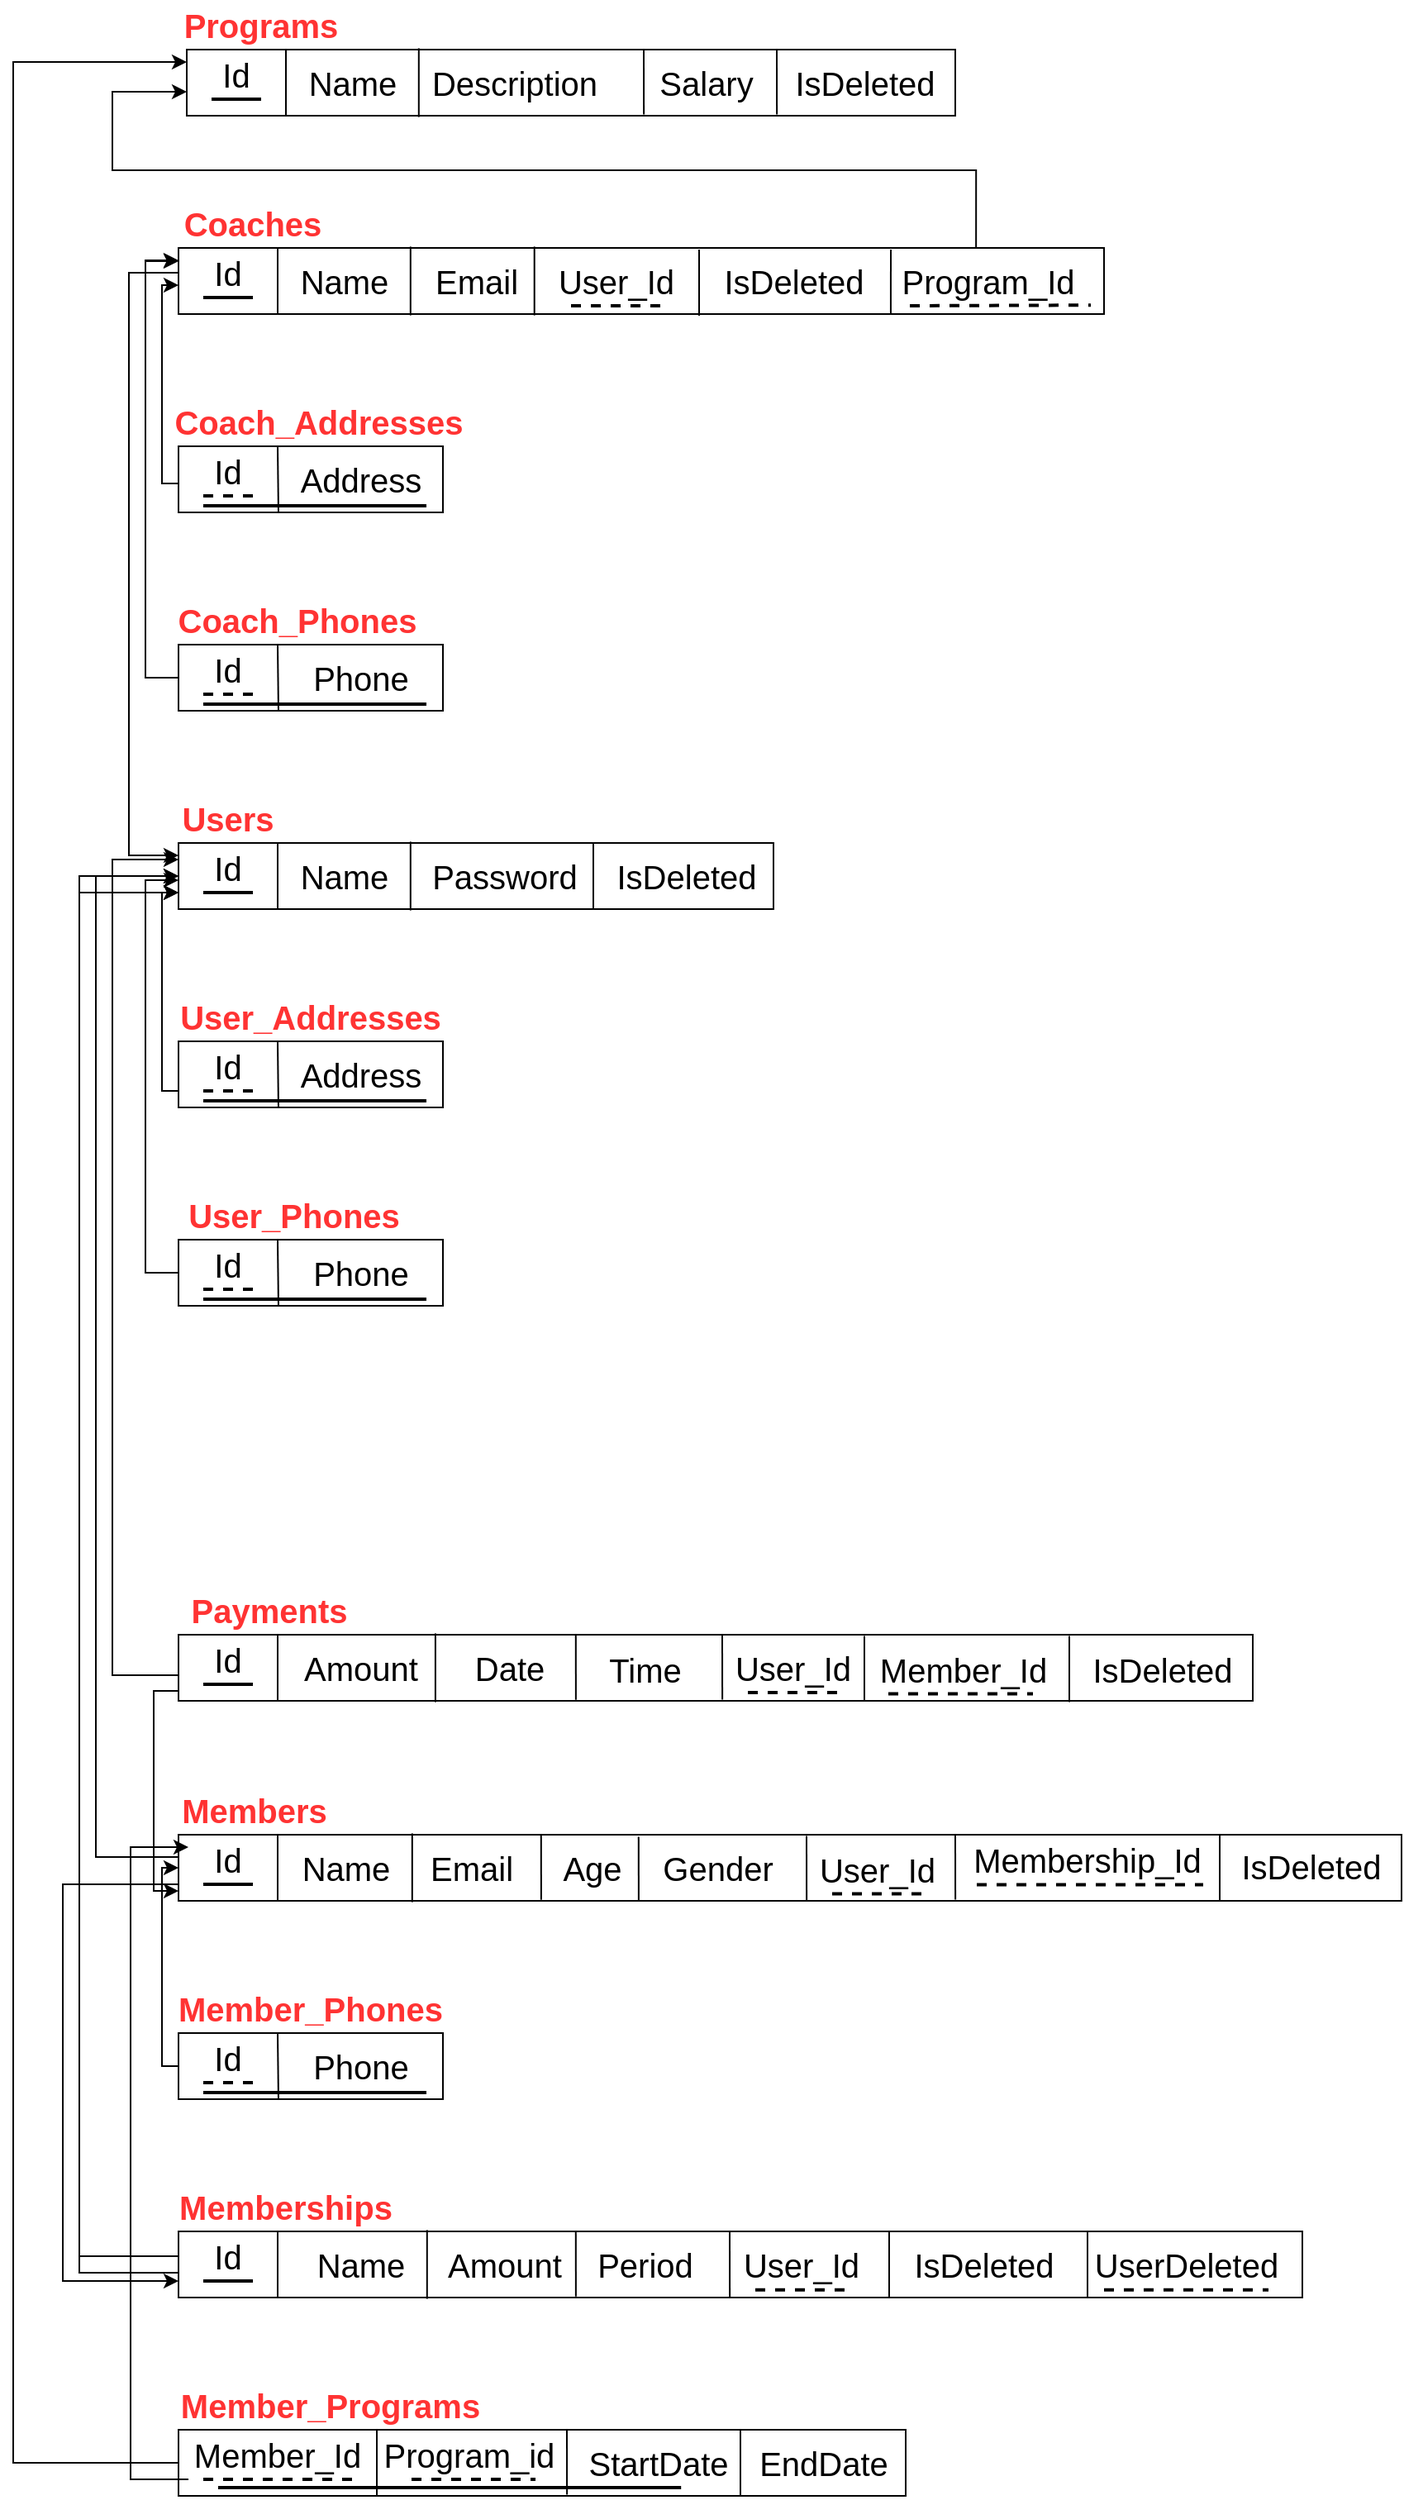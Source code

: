 <mxfile version="22.1.16" type="device">
  <diagram name="Page-1" id="lSBjROqu6L5SjsOyrCQn">
    <mxGraphModel dx="1502" dy="1721" grid="1" gridSize="10" guides="1" tooltips="1" connect="1" arrows="1" fold="1" page="1" pageScale="1" pageWidth="850" pageHeight="1100" math="0" shadow="0">
      <root>
        <mxCell id="0" />
        <mxCell id="1" parent="0" />
        <mxCell id="eeJpTPLFoyLCRNKp8jV9-1" value="" style="rounded=0;whiteSpace=wrap;html=1;" parent="1" vertex="1">
          <mxGeometry x="120" y="120" width="560" height="40" as="geometry" />
        </mxCell>
        <mxCell id="eeJpTPLFoyLCRNKp8jV9-2" value="&lt;font color=&quot;#ff3333&quot; style=&quot;font-size: 20px;&quot;&gt;&lt;b&gt;Coaches&lt;/b&gt;&lt;/font&gt;" style="text;html=1;strokeColor=none;fillColor=none;align=center;verticalAlign=middle;whiteSpace=wrap;rounded=0;" parent="1" vertex="1">
          <mxGeometry x="120" y="90" width="90" height="30" as="geometry" />
        </mxCell>
        <mxCell id="eeJpTPLFoyLCRNKp8jV9-8" value="" style="group" parent="1" vertex="1" connectable="0">
          <mxGeometry x="180" y="120" width="80" height="40" as="geometry" />
        </mxCell>
        <mxCell id="eeJpTPLFoyLCRNKp8jV9-6" value="&lt;font style=&quot;font-size: 20px;&quot;&gt;Name&lt;/font&gt;" style="text;html=1;align=center;verticalAlign=middle;resizable=0;points=[];autosize=1;strokeColor=none;fillColor=none;" parent="eeJpTPLFoyLCRNKp8jV9-8" vertex="1">
          <mxGeometry width="80" height="40" as="geometry" />
        </mxCell>
        <mxCell id="eeJpTPLFoyLCRNKp8jV9-7" value="" style="endArrow=none;html=1;rounded=0;entryX=1.005;entryY=-0.02;entryDx=0;entryDy=0;entryPerimeter=0;exitX=1.005;exitY=1.02;exitDx=0;exitDy=0;exitPerimeter=0;" parent="eeJpTPLFoyLCRNKp8jV9-8" source="eeJpTPLFoyLCRNKp8jV9-6" target="eeJpTPLFoyLCRNKp8jV9-6" edge="1">
          <mxGeometry width="50" height="50" relative="1" as="geometry">
            <mxPoint x="340" y="210" as="sourcePoint" />
            <mxPoint x="390" y="160" as="targetPoint" />
          </mxGeometry>
        </mxCell>
        <mxCell id="eeJpTPLFoyLCRNKp8jV9-9" value="" style="group" parent="1" vertex="1" connectable="0">
          <mxGeometry x="260" y="120" width="80" height="40" as="geometry" />
        </mxCell>
        <mxCell id="eeJpTPLFoyLCRNKp8jV9-10" value="&lt;font style=&quot;font-size: 20px;&quot;&gt;Email&lt;/font&gt;" style="text;html=1;align=center;verticalAlign=middle;resizable=0;points=[];autosize=1;strokeColor=none;fillColor=none;" parent="eeJpTPLFoyLCRNKp8jV9-9" vertex="1">
          <mxGeometry x="5" width="70" height="40" as="geometry" />
        </mxCell>
        <mxCell id="eeJpTPLFoyLCRNKp8jV9-11" value="" style="endArrow=none;html=1;rounded=0;entryX=1.005;entryY=-0.02;entryDx=0;entryDy=0;entryPerimeter=0;exitX=1.005;exitY=1.02;exitDx=0;exitDy=0;exitPerimeter=0;" parent="eeJpTPLFoyLCRNKp8jV9-9" source="eeJpTPLFoyLCRNKp8jV9-10" target="eeJpTPLFoyLCRNKp8jV9-10" edge="1">
          <mxGeometry width="50" height="50" relative="1" as="geometry">
            <mxPoint x="340" y="210" as="sourcePoint" />
            <mxPoint x="390" y="160" as="targetPoint" />
          </mxGeometry>
        </mxCell>
        <mxCell id="eeJpTPLFoyLCRNKp8jV9-12" value="" style="rounded=0;whiteSpace=wrap;html=1;" parent="1" vertex="1">
          <mxGeometry x="120" y="240" width="160" height="40" as="geometry" />
        </mxCell>
        <mxCell id="eeJpTPLFoyLCRNKp8jV9-13" value="&lt;font color=&quot;#ff3333&quot; style=&quot;font-size: 20px;&quot;&gt;&lt;b&gt;Coach_Addresses&lt;/b&gt;&lt;/font&gt;" style="text;html=1;strokeColor=none;fillColor=none;align=center;verticalAlign=middle;whiteSpace=wrap;rounded=0;" parent="1" vertex="1">
          <mxGeometry x="105" y="210" width="200" height="30" as="geometry" />
        </mxCell>
        <mxCell id="eeJpTPLFoyLCRNKp8jV9-14" value="&lt;font style=&quot;font-size: 20px;&quot;&gt;Id&lt;/font&gt;" style="text;html=1;strokeColor=none;fillColor=none;align=center;verticalAlign=middle;whiteSpace=wrap;rounded=0;" parent="1" vertex="1">
          <mxGeometry x="120" y="240" width="60" height="30" as="geometry" />
        </mxCell>
        <mxCell id="eeJpTPLFoyLCRNKp8jV9-16" value="" style="endArrow=none;html=1;rounded=0;entryX=1;entryY=0;entryDx=0;entryDy=0;exitX=0.378;exitY=1;exitDx=0;exitDy=0;exitPerimeter=0;" parent="1" source="eeJpTPLFoyLCRNKp8jV9-12" target="eeJpTPLFoyLCRNKp8jV9-14" edge="1">
          <mxGeometry width="50" height="50" relative="1" as="geometry">
            <mxPoint x="520" y="450" as="sourcePoint" />
            <mxPoint x="570" y="400" as="targetPoint" />
          </mxGeometry>
        </mxCell>
        <mxCell id="eeJpTPLFoyLCRNKp8jV9-18" value="&lt;font style=&quot;font-size: 20px;&quot;&gt;Address&lt;/font&gt;" style="text;html=1;align=center;verticalAlign=middle;resizable=0;points=[];autosize=1;strokeColor=none;fillColor=none;" parent="1" vertex="1">
          <mxGeometry x="180" y="240" width="100" height="40" as="geometry" />
        </mxCell>
        <mxCell id="eeJpTPLFoyLCRNKp8jV9-24" value="" style="endArrow=none;html=1;rounded=0;exitX=0.25;exitY=1;exitDx=0;exitDy=0;strokeWidth=2;" parent="1" edge="1">
          <mxGeometry width="50" height="50" relative="1" as="geometry">
            <mxPoint x="135" y="276" as="sourcePoint" />
            <mxPoint x="270" y="276" as="targetPoint" />
          </mxGeometry>
        </mxCell>
        <mxCell id="eeJpTPLFoyLCRNKp8jV9-26" value="" style="endArrow=none;html=1;rounded=0;dashed=1;exitX=0.25;exitY=1;exitDx=0;exitDy=0;strokeWidth=2;" parent="1" source="eeJpTPLFoyLCRNKp8jV9-14" edge="1">
          <mxGeometry width="50" height="50" relative="1" as="geometry">
            <mxPoint x="520" y="330" as="sourcePoint" />
            <mxPoint x="170" y="270" as="targetPoint" />
          </mxGeometry>
        </mxCell>
        <mxCell id="eeJpTPLFoyLCRNKp8jV9-28" value="" style="endArrow=classic;html=1;rounded=0;edgeStyle=orthogonalEdgeStyle;exitX=0;exitY=0.75;exitDx=0;exitDy=0;entryX=0;entryY=0.75;entryDx=0;entryDy=0;" parent="1" source="eeJpTPLFoyLCRNKp8jV9-14" target="eeJpTPLFoyLCRNKp8jV9-3" edge="1">
          <mxGeometry width="50" height="50" relative="1" as="geometry">
            <mxPoint x="520" y="330" as="sourcePoint" />
            <mxPoint x="100" y="140" as="targetPoint" />
            <Array as="points">
              <mxPoint x="110" y="263" />
              <mxPoint x="110" y="143" />
            </Array>
          </mxGeometry>
        </mxCell>
        <mxCell id="eeJpTPLFoyLCRNKp8jV9-29" value="" style="rounded=0;whiteSpace=wrap;html=1;" parent="1" vertex="1">
          <mxGeometry x="120" y="360" width="160" height="40" as="geometry" />
        </mxCell>
        <mxCell id="eeJpTPLFoyLCRNKp8jV9-30" value="&lt;font color=&quot;#ff3333&quot; style=&quot;font-size: 20px;&quot;&gt;&lt;b&gt;Coach_Phones&lt;/b&gt;&lt;/font&gt;" style="text;html=1;strokeColor=none;fillColor=none;align=center;verticalAlign=middle;whiteSpace=wrap;rounded=0;" parent="1" vertex="1">
          <mxGeometry x="92" y="330" width="200" height="30" as="geometry" />
        </mxCell>
        <mxCell id="eeJpTPLFoyLCRNKp8jV9-31" value="&lt;font style=&quot;font-size: 20px;&quot;&gt;Id&lt;/font&gt;" style="text;html=1;strokeColor=none;fillColor=none;align=center;verticalAlign=middle;whiteSpace=wrap;rounded=0;" parent="1" vertex="1">
          <mxGeometry x="120" y="360" width="60" height="30" as="geometry" />
        </mxCell>
        <mxCell id="eeJpTPLFoyLCRNKp8jV9-32" value="" style="endArrow=none;html=1;rounded=0;entryX=1;entryY=0;entryDx=0;entryDy=0;exitX=0.378;exitY=1;exitDx=0;exitDy=0;exitPerimeter=0;" parent="1" source="eeJpTPLFoyLCRNKp8jV9-29" target="eeJpTPLFoyLCRNKp8jV9-31" edge="1">
          <mxGeometry width="50" height="50" relative="1" as="geometry">
            <mxPoint x="520" y="570" as="sourcePoint" />
            <mxPoint x="570" y="520" as="targetPoint" />
          </mxGeometry>
        </mxCell>
        <mxCell id="eeJpTPLFoyLCRNKp8jV9-33" value="&lt;font style=&quot;font-size: 20px;&quot;&gt;Phone&lt;/font&gt;" style="text;html=1;align=center;verticalAlign=middle;resizable=0;points=[];autosize=1;strokeColor=none;fillColor=none;" parent="1" vertex="1">
          <mxGeometry x="190" y="360" width="80" height="40" as="geometry" />
        </mxCell>
        <mxCell id="eeJpTPLFoyLCRNKp8jV9-34" value="" style="endArrow=none;html=1;rounded=0;exitX=0.25;exitY=1;exitDx=0;exitDy=0;strokeWidth=2;" parent="1" edge="1">
          <mxGeometry width="50" height="50" relative="1" as="geometry">
            <mxPoint x="135" y="396" as="sourcePoint" />
            <mxPoint x="270" y="396" as="targetPoint" />
          </mxGeometry>
        </mxCell>
        <mxCell id="eeJpTPLFoyLCRNKp8jV9-35" value="" style="endArrow=none;html=1;rounded=0;dashed=1;exitX=0.25;exitY=1;exitDx=0;exitDy=0;strokeWidth=2;" parent="1" source="eeJpTPLFoyLCRNKp8jV9-31" edge="1">
          <mxGeometry width="50" height="50" relative="1" as="geometry">
            <mxPoint x="520" y="450" as="sourcePoint" />
            <mxPoint x="170" y="390" as="targetPoint" />
          </mxGeometry>
        </mxCell>
        <mxCell id="eeJpTPLFoyLCRNKp8jV9-36" value="" style="endArrow=classic;html=1;rounded=0;edgeStyle=orthogonalEdgeStyle;exitX=0;exitY=0.75;exitDx=0;exitDy=0;entryX=0;entryY=0.25;entryDx=0;entryDy=0;" parent="1" source="eeJpTPLFoyLCRNKp8jV9-31" target="eeJpTPLFoyLCRNKp8jV9-3" edge="1">
          <mxGeometry width="50" height="50" relative="1" as="geometry">
            <mxPoint x="83" y="380" as="sourcePoint" />
            <mxPoint x="100" y="120" as="targetPoint" />
            <Array as="points">
              <mxPoint x="120" y="380" />
              <mxPoint x="100" y="380" />
              <mxPoint x="100" y="128" />
            </Array>
          </mxGeometry>
        </mxCell>
        <mxCell id="eeJpTPLFoyLCRNKp8jV9-43" value="" style="group" parent="1" vertex="1" connectable="0">
          <mxGeometry x="120" y="120" width="60" height="40" as="geometry" />
        </mxCell>
        <mxCell id="eeJpTPLFoyLCRNKp8jV9-3" value="&lt;font style=&quot;font-size: 20px;&quot;&gt;Id&lt;/font&gt;" style="text;html=1;strokeColor=none;fillColor=none;align=center;verticalAlign=middle;whiteSpace=wrap;rounded=0;" parent="eeJpTPLFoyLCRNKp8jV9-43" vertex="1">
          <mxGeometry width="60" height="30" as="geometry" />
        </mxCell>
        <mxCell id="eeJpTPLFoyLCRNKp8jV9-5" value="" style="endArrow=none;html=1;rounded=0;entryX=1;entryY=0;entryDx=0;entryDy=0;" parent="eeJpTPLFoyLCRNKp8jV9-43" target="eeJpTPLFoyLCRNKp8jV9-3" edge="1">
          <mxGeometry width="50" height="50" relative="1" as="geometry">
            <mxPoint x="60" y="40" as="sourcePoint" />
            <mxPoint x="450" y="160" as="targetPoint" />
          </mxGeometry>
        </mxCell>
        <mxCell id="eeJpTPLFoyLCRNKp8jV9-4" value="" style="endArrow=none;html=1;rounded=0;exitX=0.25;exitY=1;exitDx=0;exitDy=0;entryX=0.75;entryY=1;entryDx=0;entryDy=0;strokeWidth=2;" parent="eeJpTPLFoyLCRNKp8jV9-43" source="eeJpTPLFoyLCRNKp8jV9-3" target="eeJpTPLFoyLCRNKp8jV9-3" edge="1">
          <mxGeometry width="50" height="50" relative="1" as="geometry">
            <mxPoint x="520" y="330" as="sourcePoint" />
            <mxPoint x="570" y="280" as="targetPoint" />
          </mxGeometry>
        </mxCell>
        <mxCell id="eeJpTPLFoyLCRNKp8jV9-44" value="" style="rounded=0;whiteSpace=wrap;html=1;" parent="1" vertex="1">
          <mxGeometry x="120" y="480" width="360" height="40" as="geometry" />
        </mxCell>
        <mxCell id="eeJpTPLFoyLCRNKp8jV9-45" value="&lt;font color=&quot;#ff3333&quot; style=&quot;font-size: 20px;&quot;&gt;&lt;b&gt;Users&lt;/b&gt;&lt;/font&gt;" style="text;html=1;strokeColor=none;fillColor=none;align=center;verticalAlign=middle;whiteSpace=wrap;rounded=0;" parent="1" vertex="1">
          <mxGeometry x="105" y="450" width="90" height="30" as="geometry" />
        </mxCell>
        <mxCell id="eeJpTPLFoyLCRNKp8jV9-46" value="" style="group" parent="1" vertex="1" connectable="0">
          <mxGeometry x="120" y="480" width="60" height="40" as="geometry" />
        </mxCell>
        <mxCell id="eeJpTPLFoyLCRNKp8jV9-47" value="&lt;font style=&quot;font-size: 20px;&quot;&gt;Id&lt;/font&gt;" style="text;html=1;strokeColor=none;fillColor=none;align=center;verticalAlign=middle;whiteSpace=wrap;rounded=0;" parent="eeJpTPLFoyLCRNKp8jV9-46" vertex="1">
          <mxGeometry width="60" height="30" as="geometry" />
        </mxCell>
        <mxCell id="eeJpTPLFoyLCRNKp8jV9-48" value="" style="endArrow=none;html=1;rounded=0;entryX=1;entryY=0;entryDx=0;entryDy=0;" parent="eeJpTPLFoyLCRNKp8jV9-46" target="eeJpTPLFoyLCRNKp8jV9-47" edge="1">
          <mxGeometry width="50" height="50" relative="1" as="geometry">
            <mxPoint x="60" y="40" as="sourcePoint" />
            <mxPoint x="450" y="160" as="targetPoint" />
          </mxGeometry>
        </mxCell>
        <mxCell id="eeJpTPLFoyLCRNKp8jV9-49" value="" style="endArrow=none;html=1;rounded=0;exitX=0.25;exitY=1;exitDx=0;exitDy=0;entryX=0.75;entryY=1;entryDx=0;entryDy=0;strokeWidth=2;" parent="eeJpTPLFoyLCRNKp8jV9-46" source="eeJpTPLFoyLCRNKp8jV9-47" target="eeJpTPLFoyLCRNKp8jV9-47" edge="1">
          <mxGeometry width="50" height="50" relative="1" as="geometry">
            <mxPoint x="520" y="330" as="sourcePoint" />
            <mxPoint x="570" y="280" as="targetPoint" />
          </mxGeometry>
        </mxCell>
        <mxCell id="eeJpTPLFoyLCRNKp8jV9-50" value="" style="group" parent="1" vertex="1" connectable="0">
          <mxGeometry x="180" y="480" width="80" height="40" as="geometry" />
        </mxCell>
        <mxCell id="eeJpTPLFoyLCRNKp8jV9-51" value="&lt;font style=&quot;font-size: 20px;&quot;&gt;Name&lt;/font&gt;" style="text;html=1;align=center;verticalAlign=middle;resizable=0;points=[];autosize=1;strokeColor=none;fillColor=none;" parent="eeJpTPLFoyLCRNKp8jV9-50" vertex="1">
          <mxGeometry width="80" height="40" as="geometry" />
        </mxCell>
        <mxCell id="eeJpTPLFoyLCRNKp8jV9-52" value="" style="endArrow=none;html=1;rounded=0;entryX=1.005;entryY=-0.02;entryDx=0;entryDy=0;entryPerimeter=0;exitX=1.005;exitY=1.02;exitDx=0;exitDy=0;exitPerimeter=0;" parent="eeJpTPLFoyLCRNKp8jV9-50" source="eeJpTPLFoyLCRNKp8jV9-51" target="eeJpTPLFoyLCRNKp8jV9-51" edge="1">
          <mxGeometry width="50" height="50" relative="1" as="geometry">
            <mxPoint x="340" y="210" as="sourcePoint" />
            <mxPoint x="390" y="160" as="targetPoint" />
          </mxGeometry>
        </mxCell>
        <mxCell id="eeJpTPLFoyLCRNKp8jV9-53" value="&lt;font style=&quot;font-size: 20px;&quot;&gt;Password&lt;/font&gt;" style="text;html=1;align=center;verticalAlign=middle;resizable=0;points=[];autosize=1;strokeColor=none;fillColor=none;" parent="1" vertex="1">
          <mxGeometry x="262" y="480" width="110" height="40" as="geometry" />
        </mxCell>
        <mxCell id="eeJpTPLFoyLCRNKp8jV9-56" value="" style="rounded=0;whiteSpace=wrap;html=1;" parent="1" vertex="1">
          <mxGeometry x="120" y="600" width="160" height="40" as="geometry" />
        </mxCell>
        <mxCell id="eeJpTPLFoyLCRNKp8jV9-57" value="&lt;font color=&quot;#ff3333&quot; style=&quot;font-size: 20px;&quot;&gt;&lt;b&gt;User_Addresses&lt;/b&gt;&lt;/font&gt;" style="text;html=1;strokeColor=none;fillColor=none;align=center;verticalAlign=middle;whiteSpace=wrap;rounded=0;" parent="1" vertex="1">
          <mxGeometry x="100" y="570" width="200" height="30" as="geometry" />
        </mxCell>
        <mxCell id="eeJpTPLFoyLCRNKp8jV9-59" value="" style="endArrow=none;html=1;rounded=0;entryX=1;entryY=0;entryDx=0;entryDy=0;exitX=0.378;exitY=1;exitDx=0;exitDy=0;exitPerimeter=0;" parent="1" source="eeJpTPLFoyLCRNKp8jV9-56" target="eeJpTPLFoyLCRNKp8jV9-58" edge="1">
          <mxGeometry width="50" height="50" relative="1" as="geometry">
            <mxPoint x="520" y="810" as="sourcePoint" />
            <mxPoint x="570" y="760" as="targetPoint" />
          </mxGeometry>
        </mxCell>
        <mxCell id="eeJpTPLFoyLCRNKp8jV9-60" value="&lt;font style=&quot;font-size: 20px;&quot;&gt;Address&lt;/font&gt;" style="text;html=1;align=center;verticalAlign=middle;resizable=0;points=[];autosize=1;strokeColor=none;fillColor=none;" parent="1" vertex="1">
          <mxGeometry x="180" y="600" width="100" height="40" as="geometry" />
        </mxCell>
        <mxCell id="eeJpTPLFoyLCRNKp8jV9-61" value="" style="endArrow=none;html=1;rounded=0;exitX=0.25;exitY=1;exitDx=0;exitDy=0;strokeWidth=2;" parent="1" edge="1">
          <mxGeometry width="50" height="50" relative="1" as="geometry">
            <mxPoint x="135" y="636" as="sourcePoint" />
            <mxPoint x="270" y="636" as="targetPoint" />
          </mxGeometry>
        </mxCell>
        <mxCell id="eeJpTPLFoyLCRNKp8jV9-63" value="" style="rounded=0;whiteSpace=wrap;html=1;" parent="1" vertex="1">
          <mxGeometry x="120" y="720" width="160" height="40" as="geometry" />
        </mxCell>
        <mxCell id="eeJpTPLFoyLCRNKp8jV9-64" value="&lt;font style=&quot;font-size: 20px;&quot;&gt;Id&lt;/font&gt;" style="text;html=1;strokeColor=none;fillColor=none;align=center;verticalAlign=middle;whiteSpace=wrap;rounded=0;" parent="1" vertex="1">
          <mxGeometry x="120" y="720" width="60" height="30" as="geometry" />
        </mxCell>
        <mxCell id="eeJpTPLFoyLCRNKp8jV9-65" value="" style="endArrow=none;html=1;rounded=0;entryX=1;entryY=0;entryDx=0;entryDy=0;exitX=0.378;exitY=1;exitDx=0;exitDy=0;exitPerimeter=0;" parent="1" source="eeJpTPLFoyLCRNKp8jV9-63" target="eeJpTPLFoyLCRNKp8jV9-64" edge="1">
          <mxGeometry width="50" height="50" relative="1" as="geometry">
            <mxPoint x="520" y="930" as="sourcePoint" />
            <mxPoint x="570" y="880" as="targetPoint" />
          </mxGeometry>
        </mxCell>
        <mxCell id="eeJpTPLFoyLCRNKp8jV9-66" value="&lt;font style=&quot;font-size: 20px;&quot;&gt;Phone&lt;/font&gt;" style="text;html=1;align=center;verticalAlign=middle;resizable=0;points=[];autosize=1;strokeColor=none;fillColor=none;" parent="1" vertex="1">
          <mxGeometry x="190" y="720" width="80" height="40" as="geometry" />
        </mxCell>
        <mxCell id="eeJpTPLFoyLCRNKp8jV9-67" value="" style="endArrow=none;html=1;rounded=0;exitX=0.25;exitY=1;exitDx=0;exitDy=0;strokeWidth=2;" parent="1" edge="1">
          <mxGeometry width="50" height="50" relative="1" as="geometry">
            <mxPoint x="135" y="756" as="sourcePoint" />
            <mxPoint x="270" y="756" as="targetPoint" />
          </mxGeometry>
        </mxCell>
        <mxCell id="eeJpTPLFoyLCRNKp8jV9-68" value="" style="endArrow=none;html=1;rounded=0;dashed=1;exitX=0.25;exitY=1;exitDx=0;exitDy=0;strokeWidth=2;" parent="1" source="eeJpTPLFoyLCRNKp8jV9-64" edge="1">
          <mxGeometry width="50" height="50" relative="1" as="geometry">
            <mxPoint x="520" y="810" as="sourcePoint" />
            <mxPoint x="170" y="750" as="targetPoint" />
          </mxGeometry>
        </mxCell>
        <mxCell id="eeJpTPLFoyLCRNKp8jV9-69" value="&lt;font color=&quot;#ff3333&quot; style=&quot;font-size: 20px;&quot;&gt;&lt;b&gt;User_Phones&lt;/b&gt;&lt;/font&gt;" style="text;html=1;strokeColor=none;fillColor=none;align=center;verticalAlign=middle;whiteSpace=wrap;rounded=0;" parent="1" vertex="1">
          <mxGeometry x="90" y="690" width="200" height="30" as="geometry" />
        </mxCell>
        <mxCell id="eeJpTPLFoyLCRNKp8jV9-70" value="" style="endArrow=classic;html=1;rounded=0;edgeStyle=orthogonalEdgeStyle;exitX=0;exitY=0.75;exitDx=0;exitDy=0;entryX=0;entryY=0.75;entryDx=0;entryDy=0;" parent="1" edge="1">
          <mxGeometry width="50" height="50" relative="1" as="geometry">
            <mxPoint x="120" y="630" as="sourcePoint" />
            <mxPoint x="120" y="510" as="targetPoint" />
            <Array as="points">
              <mxPoint x="110" y="630" />
              <mxPoint x="110" y="510" />
            </Array>
          </mxGeometry>
        </mxCell>
        <mxCell id="eeJpTPLFoyLCRNKp8jV9-71" value="" style="endArrow=classic;html=1;rounded=0;edgeStyle=orthogonalEdgeStyle;exitX=0;exitY=0.75;exitDx=0;exitDy=0;entryX=0;entryY=0.75;entryDx=0;entryDy=0;" parent="1" target="eeJpTPLFoyLCRNKp8jV9-47" edge="1">
          <mxGeometry width="50" height="50" relative="1" as="geometry">
            <mxPoint x="120" y="740" as="sourcePoint" />
            <mxPoint x="80" y="500" as="targetPoint" />
            <Array as="points">
              <mxPoint x="100" y="740" />
              <mxPoint x="100" y="503" />
            </Array>
          </mxGeometry>
        </mxCell>
        <mxCell id="eeJpTPLFoyLCRNKp8jV9-82" value="&lt;font color=&quot;#ff3333&quot; style=&quot;font-size: 20px;&quot;&gt;&lt;b&gt;Payments&lt;/b&gt;&lt;/font&gt;" style="text;html=1;strokeColor=none;fillColor=none;align=center;verticalAlign=middle;whiteSpace=wrap;rounded=0;" parent="1" vertex="1">
          <mxGeometry x="120" y="929" width="110" height="30" as="geometry" />
        </mxCell>
        <mxCell id="eeJpTPLFoyLCRNKp8jV9-83" value="" style="rounded=0;whiteSpace=wrap;html=1;" parent="1" vertex="1">
          <mxGeometry x="120" y="959" width="650" height="40" as="geometry" />
        </mxCell>
        <mxCell id="eeJpTPLFoyLCRNKp8jV9-84" value="" style="group" parent="1" vertex="1" connectable="0">
          <mxGeometry x="120" y="959" width="60" height="40" as="geometry" />
        </mxCell>
        <mxCell id="eeJpTPLFoyLCRNKp8jV9-85" value="&lt;font style=&quot;font-size: 20px;&quot;&gt;Id&lt;/font&gt;" style="text;html=1;strokeColor=none;fillColor=none;align=center;verticalAlign=middle;whiteSpace=wrap;rounded=0;" parent="eeJpTPLFoyLCRNKp8jV9-84" vertex="1">
          <mxGeometry width="60" height="30" as="geometry" />
        </mxCell>
        <mxCell id="eeJpTPLFoyLCRNKp8jV9-86" value="" style="endArrow=none;html=1;rounded=0;entryX=1;entryY=0;entryDx=0;entryDy=0;" parent="eeJpTPLFoyLCRNKp8jV9-84" target="eeJpTPLFoyLCRNKp8jV9-85" edge="1">
          <mxGeometry width="50" height="50" relative="1" as="geometry">
            <mxPoint x="60" y="40" as="sourcePoint" />
            <mxPoint x="450" y="160" as="targetPoint" />
          </mxGeometry>
        </mxCell>
        <mxCell id="eeJpTPLFoyLCRNKp8jV9-87" value="" style="endArrow=none;html=1;rounded=0;exitX=0.25;exitY=1;exitDx=0;exitDy=0;entryX=0.75;entryY=1;entryDx=0;entryDy=0;strokeWidth=2;" parent="eeJpTPLFoyLCRNKp8jV9-84" source="eeJpTPLFoyLCRNKp8jV9-85" target="eeJpTPLFoyLCRNKp8jV9-85" edge="1">
          <mxGeometry width="50" height="50" relative="1" as="geometry">
            <mxPoint x="520" y="330" as="sourcePoint" />
            <mxPoint x="570" y="280" as="targetPoint" />
          </mxGeometry>
        </mxCell>
        <mxCell id="eeJpTPLFoyLCRNKp8jV9-88" value="" style="group" parent="1" vertex="1" connectable="0">
          <mxGeometry x="190" y="959" width="85" height="40" as="geometry" />
        </mxCell>
        <mxCell id="eeJpTPLFoyLCRNKp8jV9-89" value="&lt;font style=&quot;font-size: 20px;&quot;&gt;Amount&lt;/font&gt;" style="text;html=1;align=center;verticalAlign=middle;resizable=0;points=[];autosize=1;strokeColor=none;fillColor=none;" parent="eeJpTPLFoyLCRNKp8jV9-88" vertex="1">
          <mxGeometry x="-5" width="90" height="40" as="geometry" />
        </mxCell>
        <mxCell id="eeJpTPLFoyLCRNKp8jV9-90" value="" style="endArrow=none;html=1;rounded=0;entryX=1.005;entryY=-0.02;entryDx=0;entryDy=0;entryPerimeter=0;exitX=1.005;exitY=1.02;exitDx=0;exitDy=0;exitPerimeter=0;" parent="eeJpTPLFoyLCRNKp8jV9-88" source="eeJpTPLFoyLCRNKp8jV9-89" target="eeJpTPLFoyLCRNKp8jV9-89" edge="1">
          <mxGeometry width="50" height="50" relative="1" as="geometry">
            <mxPoint x="340" y="210" as="sourcePoint" />
            <mxPoint x="390" y="160" as="targetPoint" />
          </mxGeometry>
        </mxCell>
        <mxCell id="eeJpTPLFoyLCRNKp8jV9-91" value="&lt;span style=&quot;font-size: 20px;&quot;&gt;Date&lt;/span&gt;" style="text;html=1;align=center;verticalAlign=middle;resizable=0;points=[];autosize=1;strokeColor=none;fillColor=none;" parent="1" vertex="1">
          <mxGeometry x="285" y="959" width="70" height="40" as="geometry" />
        </mxCell>
        <mxCell id="eeJpTPLFoyLCRNKp8jV9-92" value="&lt;span style=&quot;font-size: 20px;&quot;&gt;Time&lt;/span&gt;" style="text;html=1;align=center;verticalAlign=middle;resizable=0;points=[];autosize=1;strokeColor=none;fillColor=none;" parent="1" vertex="1">
          <mxGeometry x="367" y="959.8" width="70" height="40" as="geometry" />
        </mxCell>
        <mxCell id="eeJpTPLFoyLCRNKp8jV9-93" value="" style="endArrow=none;html=1;rounded=0;exitX=0.687;exitY=1.01;exitDx=0;exitDy=0;exitPerimeter=0;entryX=1.077;entryY=0.03;entryDx=0;entryDy=0;entryPerimeter=0;" parent="1" edge="1">
          <mxGeometry width="50" height="50" relative="1" as="geometry">
            <mxPoint x="360.45" y="998.4" as="sourcePoint" />
            <mxPoint x="360.39" y="959.2" as="targetPoint" />
          </mxGeometry>
        </mxCell>
        <mxCell id="eeJpTPLFoyLCRNKp8jV9-94" value="&lt;font color=&quot;#ff3333&quot; style=&quot;font-size: 20px;&quot;&gt;&lt;b&gt;Members&lt;/b&gt;&lt;/font&gt;" style="text;html=1;strokeColor=none;fillColor=none;align=center;verticalAlign=middle;whiteSpace=wrap;rounded=0;" parent="1" vertex="1">
          <mxGeometry x="111" y="1050" width="110" height="30" as="geometry" />
        </mxCell>
        <mxCell id="eeJpTPLFoyLCRNKp8jV9-95" value="" style="rounded=0;whiteSpace=wrap;html=1;" parent="1" vertex="1">
          <mxGeometry x="120" y="1080" width="740" height="40" as="geometry" />
        </mxCell>
        <mxCell id="eeJpTPLFoyLCRNKp8jV9-96" value="" style="group" parent="1" vertex="1" connectable="0">
          <mxGeometry x="120" y="1080" width="60" height="40" as="geometry" />
        </mxCell>
        <mxCell id="eeJpTPLFoyLCRNKp8jV9-97" value="&lt;font style=&quot;font-size: 20px;&quot;&gt;Id&lt;/font&gt;" style="text;html=1;strokeColor=none;fillColor=none;align=center;verticalAlign=middle;whiteSpace=wrap;rounded=0;" parent="eeJpTPLFoyLCRNKp8jV9-96" vertex="1">
          <mxGeometry width="60" height="30" as="geometry" />
        </mxCell>
        <mxCell id="eeJpTPLFoyLCRNKp8jV9-98" value="" style="endArrow=none;html=1;rounded=0;entryX=1;entryY=0;entryDx=0;entryDy=0;" parent="eeJpTPLFoyLCRNKp8jV9-96" target="eeJpTPLFoyLCRNKp8jV9-97" edge="1">
          <mxGeometry width="50" height="50" relative="1" as="geometry">
            <mxPoint x="60" y="40" as="sourcePoint" />
            <mxPoint x="450" y="160" as="targetPoint" />
          </mxGeometry>
        </mxCell>
        <mxCell id="eeJpTPLFoyLCRNKp8jV9-99" value="" style="endArrow=none;html=1;rounded=0;exitX=0.25;exitY=1;exitDx=0;exitDy=0;entryX=0.75;entryY=1;entryDx=0;entryDy=0;strokeWidth=2;" parent="eeJpTPLFoyLCRNKp8jV9-96" source="eeJpTPLFoyLCRNKp8jV9-97" target="eeJpTPLFoyLCRNKp8jV9-97" edge="1">
          <mxGeometry width="50" height="50" relative="1" as="geometry">
            <mxPoint x="520" y="330" as="sourcePoint" />
            <mxPoint x="570" y="280" as="targetPoint" />
          </mxGeometry>
        </mxCell>
        <mxCell id="eeJpTPLFoyLCRNKp8jV9-100" value="" style="group" parent="1" vertex="1" connectable="0">
          <mxGeometry x="181" y="1080" width="85" height="40" as="geometry" />
        </mxCell>
        <mxCell id="eeJpTPLFoyLCRNKp8jV9-101" value="&lt;font style=&quot;font-size: 20px;&quot;&gt;Name&lt;/font&gt;" style="text;html=1;align=center;verticalAlign=middle;resizable=0;points=[];autosize=1;strokeColor=none;fillColor=none;" parent="eeJpTPLFoyLCRNKp8jV9-100" vertex="1">
          <mxGeometry width="80" height="40" as="geometry" />
        </mxCell>
        <mxCell id="eeJpTPLFoyLCRNKp8jV9-102" value="" style="endArrow=none;html=1;rounded=0;entryX=1.005;entryY=-0.02;entryDx=0;entryDy=0;entryPerimeter=0;exitX=1.005;exitY=1.02;exitDx=0;exitDy=0;exitPerimeter=0;" parent="eeJpTPLFoyLCRNKp8jV9-100" source="eeJpTPLFoyLCRNKp8jV9-101" target="eeJpTPLFoyLCRNKp8jV9-101" edge="1">
          <mxGeometry width="50" height="50" relative="1" as="geometry">
            <mxPoint x="340" y="210" as="sourcePoint" />
            <mxPoint x="390" y="160" as="targetPoint" />
          </mxGeometry>
        </mxCell>
        <mxCell id="eeJpTPLFoyLCRNKp8jV9-103" value="&lt;span style=&quot;font-size: 20px;&quot;&gt;Email&lt;/span&gt;" style="text;html=1;align=center;verticalAlign=middle;resizable=0;points=[];autosize=1;strokeColor=none;fillColor=none;" parent="1" vertex="1">
          <mxGeometry x="262" y="1080" width="70" height="40" as="geometry" />
        </mxCell>
        <mxCell id="eeJpTPLFoyLCRNKp8jV9-104" value="&lt;span style=&quot;font-size: 20px;&quot;&gt;Age&lt;/span&gt;" style="text;html=1;align=center;verticalAlign=middle;resizable=0;points=[];autosize=1;strokeColor=none;fillColor=none;" parent="1" vertex="1">
          <mxGeometry x="340" y="1080" width="60" height="40" as="geometry" />
        </mxCell>
        <mxCell id="eeJpTPLFoyLCRNKp8jV9-105" value="" style="endArrow=none;html=1;rounded=0;exitX=0.687;exitY=1.01;exitDx=0;exitDy=0;exitPerimeter=0;entryX=1.077;entryY=0.03;entryDx=0;entryDy=0;entryPerimeter=0;" parent="1" edge="1">
          <mxGeometry width="50" height="50" relative="1" as="geometry">
            <mxPoint x="339.45" y="1119.4" as="sourcePoint" />
            <mxPoint x="339.39" y="1080.2" as="targetPoint" />
          </mxGeometry>
        </mxCell>
        <mxCell id="eeJpTPLFoyLCRNKp8jV9-106" value="" style="endArrow=none;html=1;rounded=0;exitX=0.687;exitY=1.01;exitDx=0;exitDy=0;exitPerimeter=0;entryX=1.077;entryY=0.03;entryDx=0;entryDy=0;entryPerimeter=0;" parent="1" edge="1">
          <mxGeometry width="50" height="50" relative="1" as="geometry">
            <mxPoint x="398.45" y="1120.4" as="sourcePoint" />
            <mxPoint x="398.39" y="1081.2" as="targetPoint" />
          </mxGeometry>
        </mxCell>
        <mxCell id="eeJpTPLFoyLCRNKp8jV9-107" value="&lt;span style=&quot;font-size: 20px;&quot;&gt;Gender&lt;/span&gt;" style="text;html=1;align=center;verticalAlign=middle;resizable=0;points=[];autosize=1;strokeColor=none;fillColor=none;" parent="1" vertex="1">
          <mxGeometry x="401" y="1080" width="90" height="40" as="geometry" />
        </mxCell>
        <mxCell id="eeJpTPLFoyLCRNKp8jV9-112" value="" style="rounded=0;whiteSpace=wrap;html=1;" parent="1" vertex="1">
          <mxGeometry x="120" y="1200" width="160" height="40" as="geometry" />
        </mxCell>
        <mxCell id="eeJpTPLFoyLCRNKp8jV9-113" value="&lt;font style=&quot;font-size: 20px;&quot;&gt;Id&lt;/font&gt;" style="text;html=1;strokeColor=none;fillColor=none;align=center;verticalAlign=middle;whiteSpace=wrap;rounded=0;" parent="1" vertex="1">
          <mxGeometry x="120" y="1200" width="60" height="30" as="geometry" />
        </mxCell>
        <mxCell id="eeJpTPLFoyLCRNKp8jV9-114" value="" style="endArrow=none;html=1;rounded=0;entryX=1;entryY=0;entryDx=0;entryDy=0;exitX=0.378;exitY=1;exitDx=0;exitDy=0;exitPerimeter=0;" parent="1" source="eeJpTPLFoyLCRNKp8jV9-112" target="eeJpTPLFoyLCRNKp8jV9-113" edge="1">
          <mxGeometry width="50" height="50" relative="1" as="geometry">
            <mxPoint x="520" y="1410" as="sourcePoint" />
            <mxPoint x="570" y="1360" as="targetPoint" />
          </mxGeometry>
        </mxCell>
        <mxCell id="eeJpTPLFoyLCRNKp8jV9-115" value="&lt;font style=&quot;font-size: 20px;&quot;&gt;Phone&lt;/font&gt;" style="text;html=1;align=center;verticalAlign=middle;resizable=0;points=[];autosize=1;strokeColor=none;fillColor=none;" parent="1" vertex="1">
          <mxGeometry x="190" y="1200" width="80" height="40" as="geometry" />
        </mxCell>
        <mxCell id="eeJpTPLFoyLCRNKp8jV9-116" value="" style="endArrow=none;html=1;rounded=0;exitX=0.25;exitY=1;exitDx=0;exitDy=0;strokeWidth=2;" parent="1" edge="1">
          <mxGeometry width="50" height="50" relative="1" as="geometry">
            <mxPoint x="135" y="1236" as="sourcePoint" />
            <mxPoint x="270" y="1236" as="targetPoint" />
          </mxGeometry>
        </mxCell>
        <mxCell id="eeJpTPLFoyLCRNKp8jV9-117" value="" style="endArrow=none;html=1;rounded=0;dashed=1;exitX=0.25;exitY=1;exitDx=0;exitDy=0;strokeWidth=2;" parent="1" source="eeJpTPLFoyLCRNKp8jV9-113" edge="1">
          <mxGeometry width="50" height="50" relative="1" as="geometry">
            <mxPoint x="520" y="1290" as="sourcePoint" />
            <mxPoint x="170" y="1230" as="targetPoint" />
          </mxGeometry>
        </mxCell>
        <mxCell id="eeJpTPLFoyLCRNKp8jV9-118" value="&lt;font color=&quot;#ff3333&quot; style=&quot;font-size: 20px;&quot;&gt;&lt;b&gt;Member_Phones&lt;/b&gt;&lt;/font&gt;" style="text;html=1;strokeColor=none;fillColor=none;align=center;verticalAlign=middle;whiteSpace=wrap;rounded=0;" parent="1" vertex="1">
          <mxGeometry x="145" y="1170" width="110" height="30" as="geometry" />
        </mxCell>
        <mxCell id="eeJpTPLFoyLCRNKp8jV9-119" value="" style="endArrow=classic;html=1;rounded=0;edgeStyle=orthogonalEdgeStyle;exitX=0;exitY=0.75;exitDx=0;exitDy=0;entryX=0;entryY=0.75;entryDx=0;entryDy=0;" parent="1" edge="1">
          <mxGeometry width="50" height="50" relative="1" as="geometry">
            <mxPoint x="120" y="1220" as="sourcePoint" />
            <mxPoint x="120" y="1100" as="targetPoint" />
            <Array as="points">
              <mxPoint x="110" y="1220" />
              <mxPoint x="110" y="1100" />
            </Array>
          </mxGeometry>
        </mxCell>
        <mxCell id="eeJpTPLFoyLCRNKp8jV9-120" value="&lt;font color=&quot;#ff3333&quot; style=&quot;font-size: 20px;&quot;&gt;&lt;b&gt;Memberships&lt;/b&gt;&lt;/font&gt;" style="text;html=1;strokeColor=none;fillColor=none;align=center;verticalAlign=middle;whiteSpace=wrap;rounded=0;" parent="1" vertex="1">
          <mxGeometry x="130" y="1290" width="110" height="30" as="geometry" />
        </mxCell>
        <mxCell id="eeJpTPLFoyLCRNKp8jV9-121" value="" style="rounded=0;whiteSpace=wrap;html=1;" parent="1" vertex="1">
          <mxGeometry x="120" y="1320" width="680" height="40" as="geometry" />
        </mxCell>
        <mxCell id="eeJpTPLFoyLCRNKp8jV9-122" value="" style="group" parent="1" vertex="1" connectable="0">
          <mxGeometry x="120" y="1320" width="60" height="40" as="geometry" />
        </mxCell>
        <mxCell id="eeJpTPLFoyLCRNKp8jV9-123" value="&lt;font style=&quot;font-size: 20px;&quot;&gt;Id&lt;/font&gt;" style="text;html=1;strokeColor=none;fillColor=none;align=center;verticalAlign=middle;whiteSpace=wrap;rounded=0;" parent="eeJpTPLFoyLCRNKp8jV9-122" vertex="1">
          <mxGeometry width="60" height="30" as="geometry" />
        </mxCell>
        <mxCell id="eeJpTPLFoyLCRNKp8jV9-124" value="" style="endArrow=none;html=1;rounded=0;entryX=1;entryY=0;entryDx=0;entryDy=0;" parent="eeJpTPLFoyLCRNKp8jV9-122" target="eeJpTPLFoyLCRNKp8jV9-123" edge="1">
          <mxGeometry width="50" height="50" relative="1" as="geometry">
            <mxPoint x="60" y="40" as="sourcePoint" />
            <mxPoint x="450" y="160" as="targetPoint" />
          </mxGeometry>
        </mxCell>
        <mxCell id="eeJpTPLFoyLCRNKp8jV9-125" value="" style="endArrow=none;html=1;rounded=0;exitX=0.25;exitY=1;exitDx=0;exitDy=0;entryX=0.75;entryY=1;entryDx=0;entryDy=0;strokeWidth=2;" parent="eeJpTPLFoyLCRNKp8jV9-122" source="eeJpTPLFoyLCRNKp8jV9-123" target="eeJpTPLFoyLCRNKp8jV9-123" edge="1">
          <mxGeometry width="50" height="50" relative="1" as="geometry">
            <mxPoint x="520" y="330" as="sourcePoint" />
            <mxPoint x="570" y="280" as="targetPoint" />
          </mxGeometry>
        </mxCell>
        <mxCell id="eeJpTPLFoyLCRNKp8jV9-126" value="" style="group" parent="1" vertex="1" connectable="0">
          <mxGeometry x="190" y="1320" width="85" height="40" as="geometry" />
        </mxCell>
        <mxCell id="eeJpTPLFoyLCRNKp8jV9-127" value="&lt;font style=&quot;font-size: 20px;&quot;&gt;Name&lt;/font&gt;" style="text;html=1;align=center;verticalAlign=middle;resizable=0;points=[];autosize=1;strokeColor=none;fillColor=none;" parent="eeJpTPLFoyLCRNKp8jV9-126" vertex="1">
          <mxGeometry width="80" height="40" as="geometry" />
        </mxCell>
        <mxCell id="eeJpTPLFoyLCRNKp8jV9-128" value="" style="endArrow=none;html=1;rounded=0;entryX=1.005;entryY=-0.02;entryDx=0;entryDy=0;entryPerimeter=0;exitX=1.005;exitY=1.02;exitDx=0;exitDy=0;exitPerimeter=0;" parent="eeJpTPLFoyLCRNKp8jV9-126" source="eeJpTPLFoyLCRNKp8jV9-127" target="eeJpTPLFoyLCRNKp8jV9-127" edge="1">
          <mxGeometry width="50" height="50" relative="1" as="geometry">
            <mxPoint x="340" y="210" as="sourcePoint" />
            <mxPoint x="390" y="160" as="targetPoint" />
          </mxGeometry>
        </mxCell>
        <mxCell id="eeJpTPLFoyLCRNKp8jV9-129" value="&lt;span style=&quot;font-size: 20px;&quot;&gt;Amount&lt;/span&gt;" style="text;html=1;align=center;verticalAlign=middle;resizable=0;points=[];autosize=1;strokeColor=none;fillColor=none;" parent="1" vertex="1">
          <mxGeometry x="272" y="1320" width="90" height="40" as="geometry" />
        </mxCell>
        <mxCell id="eeJpTPLFoyLCRNKp8jV9-130" value="&lt;span style=&quot;font-size: 20px;&quot;&gt;Period&lt;/span&gt;" style="text;html=1;align=center;verticalAlign=middle;resizable=0;points=[];autosize=1;strokeColor=none;fillColor=none;" parent="1" vertex="1">
          <mxGeometry x="362" y="1320" width="80" height="40" as="geometry" />
        </mxCell>
        <mxCell id="eeJpTPLFoyLCRNKp8jV9-131" value="" style="endArrow=none;html=1;rounded=0;exitX=0.687;exitY=1.01;exitDx=0;exitDy=0;exitPerimeter=0;entryX=1.077;entryY=0.03;entryDx=0;entryDy=0;entryPerimeter=0;" parent="1" edge="1">
          <mxGeometry width="50" height="50" relative="1" as="geometry">
            <mxPoint x="360.45" y="1359.4" as="sourcePoint" />
            <mxPoint x="360.39" y="1320.2" as="targetPoint" />
          </mxGeometry>
        </mxCell>
        <mxCell id="4YxnSJMb0JChCWjWq8wu-3" value="" style="group" parent="1" vertex="1" connectable="0">
          <mxGeometry x="120" y="600" width="60" height="30" as="geometry" />
        </mxCell>
        <mxCell id="eeJpTPLFoyLCRNKp8jV9-58" value="&lt;font style=&quot;font-size: 20px;&quot;&gt;Id&lt;/font&gt;" style="text;html=1;strokeColor=none;fillColor=none;align=center;verticalAlign=middle;whiteSpace=wrap;rounded=0;" parent="4YxnSJMb0JChCWjWq8wu-3" vertex="1">
          <mxGeometry width="60" height="30" as="geometry" />
        </mxCell>
        <mxCell id="eeJpTPLFoyLCRNKp8jV9-62" value="" style="endArrow=none;html=1;rounded=0;dashed=1;exitX=0.25;exitY=1;exitDx=0;exitDy=0;strokeWidth=2;" parent="4YxnSJMb0JChCWjWq8wu-3" source="eeJpTPLFoyLCRNKp8jV9-58" edge="1">
          <mxGeometry width="50" height="50" relative="1" as="geometry">
            <mxPoint x="400" y="90" as="sourcePoint" />
            <mxPoint x="50" y="30" as="targetPoint" />
          </mxGeometry>
        </mxCell>
        <mxCell id="4YxnSJMb0JChCWjWq8wu-12" value="" style="group" parent="1" vertex="1" connectable="0">
          <mxGeometry x="355" y="125" width="60" height="30" as="geometry" />
        </mxCell>
        <mxCell id="4YxnSJMb0JChCWjWq8wu-10" value="&lt;font style=&quot;font-size: 20px;&quot;&gt;User_Id&lt;/font&gt;" style="text;html=1;strokeColor=none;fillColor=none;align=center;verticalAlign=middle;whiteSpace=wrap;rounded=0;" parent="4YxnSJMb0JChCWjWq8wu-12" vertex="1">
          <mxGeometry width="60" height="30" as="geometry" />
        </mxCell>
        <mxCell id="4YxnSJMb0JChCWjWq8wu-11" value="" style="endArrow=none;html=1;rounded=0;dashed=1;exitX=0.25;exitY=1;exitDx=0;exitDy=0;strokeWidth=2;" parent="4YxnSJMb0JChCWjWq8wu-12" edge="1">
          <mxGeometry width="50" height="50" relative="1" as="geometry">
            <mxPoint x="2.5" y="30" as="sourcePoint" />
            <mxPoint x="57.5" y="30" as="targetPoint" />
          </mxGeometry>
        </mxCell>
        <mxCell id="4YxnSJMb0JChCWjWq8wu-14" value="" style="endArrow=classic;html=1;rounded=0;edgeStyle=orthogonalEdgeStyle;exitX=0;exitY=0.5;exitDx=0;exitDy=0;entryX=0;entryY=0.25;entryDx=0;entryDy=0;" parent="1" source="eeJpTPLFoyLCRNKp8jV9-3" target="eeJpTPLFoyLCRNKp8jV9-47" edge="1">
          <mxGeometry width="50" height="50" relative="1" as="geometry">
            <mxPoint x="610" y="472.5" as="sourcePoint" />
            <mxPoint x="90" y="490" as="targetPoint" />
            <Array as="points">
              <mxPoint x="90" y="135" />
              <mxPoint x="90" y="488" />
            </Array>
          </mxGeometry>
        </mxCell>
        <mxCell id="4YxnSJMb0JChCWjWq8wu-18" value="" style="endArrow=classic;html=1;rounded=0;edgeStyle=orthogonalEdgeStyle;exitX=0;exitY=0.75;exitDx=0;exitDy=0;entryX=0;entryY=0.25;entryDx=0;entryDy=0;" parent="1" edge="1">
          <mxGeometry width="50" height="50" relative="1" as="geometry">
            <mxPoint x="120" y="383" as="sourcePoint" />
            <mxPoint x="120" y="128" as="targetPoint" />
            <Array as="points">
              <mxPoint x="120" y="380" />
              <mxPoint x="100" y="380" />
              <mxPoint x="100" y="128" />
            </Array>
          </mxGeometry>
        </mxCell>
        <mxCell id="4YxnSJMb0JChCWjWq8wu-20" value="" style="endArrow=classic;html=1;rounded=0;edgeStyle=orthogonalEdgeStyle;exitX=0;exitY=0.75;exitDx=0;exitDy=0;" parent="1" edge="1">
          <mxGeometry width="50" height="50" relative="1" as="geometry">
            <mxPoint x="120" y="983.5" as="sourcePoint" />
            <mxPoint x="120" y="490" as="targetPoint" />
            <Array as="points">
              <mxPoint x="80" y="984" />
              <mxPoint x="80" y="490" />
            </Array>
          </mxGeometry>
        </mxCell>
        <mxCell id="4YxnSJMb0JChCWjWq8wu-21" value="" style="group" parent="1" vertex="1" connectable="0">
          <mxGeometry x="449.0" y="959" width="73.0" height="39.2" as="geometry" />
        </mxCell>
        <mxCell id="4YxnSJMb0JChCWjWq8wu-15" value="" style="group" parent="4YxnSJMb0JChCWjWq8wu-21" vertex="1" connectable="0">
          <mxGeometry x="13.0" y="5" width="60" height="30" as="geometry" />
        </mxCell>
        <mxCell id="4YxnSJMb0JChCWjWq8wu-16" value="&lt;font style=&quot;font-size: 20px;&quot;&gt;User_Id&lt;/font&gt;" style="text;html=1;strokeColor=none;fillColor=none;align=center;verticalAlign=middle;whiteSpace=wrap;rounded=0;" parent="4YxnSJMb0JChCWjWq8wu-15" vertex="1">
          <mxGeometry width="60" height="30" as="geometry" />
        </mxCell>
        <mxCell id="4YxnSJMb0JChCWjWq8wu-17" value="" style="endArrow=none;html=1;rounded=0;dashed=1;exitX=0.25;exitY=1;exitDx=0;exitDy=0;strokeWidth=2;" parent="4YxnSJMb0JChCWjWq8wu-15" edge="1">
          <mxGeometry width="50" height="50" relative="1" as="geometry">
            <mxPoint x="2.5" y="30" as="sourcePoint" />
            <mxPoint x="57.5" y="30" as="targetPoint" />
          </mxGeometry>
        </mxCell>
        <mxCell id="4YxnSJMb0JChCWjWq8wu-19" value="" style="endArrow=none;html=1;rounded=0;exitX=0.687;exitY=1.01;exitDx=0;exitDy=0;exitPerimeter=0;entryX=1.077;entryY=0.03;entryDx=0;entryDy=0;entryPerimeter=0;" parent="4YxnSJMb0JChCWjWq8wu-21" edge="1">
          <mxGeometry width="50" height="50" relative="1" as="geometry">
            <mxPoint x="0.06" y="39.2" as="sourcePoint" />
            <mxPoint as="targetPoint" />
          </mxGeometry>
        </mxCell>
        <mxCell id="4YxnSJMb0JChCWjWq8wu-22" value="" style="group" parent="1" vertex="1" connectable="0">
          <mxGeometry x="500.0" y="1080.8" width="73.0" height="39.2" as="geometry" />
        </mxCell>
        <mxCell id="4YxnSJMb0JChCWjWq8wu-23" value="" style="group" parent="4YxnSJMb0JChCWjWq8wu-22" vertex="1" connectable="0">
          <mxGeometry x="13.0" y="5" width="60" height="30" as="geometry" />
        </mxCell>
        <mxCell id="4YxnSJMb0JChCWjWq8wu-24" value="&lt;font style=&quot;font-size: 20px;&quot;&gt;User_Id&lt;/font&gt;" style="text;html=1;strokeColor=none;fillColor=none;align=center;verticalAlign=middle;whiteSpace=wrap;rounded=0;" parent="4YxnSJMb0JChCWjWq8wu-23" vertex="1">
          <mxGeometry width="60" height="30" as="geometry" />
        </mxCell>
        <mxCell id="4YxnSJMb0JChCWjWq8wu-25" value="" style="endArrow=none;html=1;rounded=0;dashed=1;exitX=0.25;exitY=1;exitDx=0;exitDy=0;strokeWidth=2;" parent="4YxnSJMb0JChCWjWq8wu-23" edge="1">
          <mxGeometry width="50" height="50" relative="1" as="geometry">
            <mxPoint x="2.5" y="30" as="sourcePoint" />
            <mxPoint x="57.5" y="30" as="targetPoint" />
          </mxGeometry>
        </mxCell>
        <mxCell id="4YxnSJMb0JChCWjWq8wu-26" value="" style="endArrow=none;html=1;rounded=0;exitX=0.687;exitY=1.01;exitDx=0;exitDy=0;exitPerimeter=0;entryX=1.077;entryY=0.03;entryDx=0;entryDy=0;entryPerimeter=0;" parent="4YxnSJMb0JChCWjWq8wu-22" edge="1">
          <mxGeometry width="50" height="50" relative="1" as="geometry">
            <mxPoint x="0.06" y="39.2" as="sourcePoint" />
            <mxPoint as="targetPoint" />
          </mxGeometry>
        </mxCell>
        <mxCell id="4YxnSJMb0JChCWjWq8wu-27" value="" style="endArrow=classic;html=1;rounded=0;edgeStyle=orthogonalEdgeStyle;exitX=0;exitY=0.75;exitDx=0;exitDy=0;" parent="1" edge="1">
          <mxGeometry width="50" height="50" relative="1" as="geometry">
            <mxPoint x="120" y="1093.5" as="sourcePoint" />
            <mxPoint x="120" y="500" as="targetPoint" />
            <Array as="points">
              <mxPoint x="70" y="1094" />
            </Array>
          </mxGeometry>
        </mxCell>
        <mxCell id="4YxnSJMb0JChCWjWq8wu-28" value="" style="group" parent="1" vertex="1" connectable="0">
          <mxGeometry x="453.5" y="1320.4" width="73.0" height="39.2" as="geometry" />
        </mxCell>
        <mxCell id="4YxnSJMb0JChCWjWq8wu-29" value="" style="group" parent="4YxnSJMb0JChCWjWq8wu-28" vertex="1" connectable="0">
          <mxGeometry x="13.0" y="5" width="60" height="30" as="geometry" />
        </mxCell>
        <mxCell id="4YxnSJMb0JChCWjWq8wu-30" value="&lt;font style=&quot;font-size: 20px;&quot;&gt;User_Id&lt;/font&gt;" style="text;html=1;strokeColor=none;fillColor=none;align=center;verticalAlign=middle;whiteSpace=wrap;rounded=0;" parent="4YxnSJMb0JChCWjWq8wu-29" vertex="1">
          <mxGeometry width="60" height="30" as="geometry" />
        </mxCell>
        <mxCell id="4YxnSJMb0JChCWjWq8wu-31" value="" style="endArrow=none;html=1;rounded=0;dashed=1;exitX=0.25;exitY=1;exitDx=0;exitDy=0;strokeWidth=2;" parent="4YxnSJMb0JChCWjWq8wu-29" edge="1">
          <mxGeometry width="50" height="50" relative="1" as="geometry">
            <mxPoint x="2.5" y="30" as="sourcePoint" />
            <mxPoint x="57.5" y="30" as="targetPoint" />
          </mxGeometry>
        </mxCell>
        <mxCell id="4YxnSJMb0JChCWjWq8wu-32" value="" style="endArrow=none;html=1;rounded=0;exitX=0.687;exitY=1.01;exitDx=0;exitDy=0;exitPerimeter=0;entryX=1.077;entryY=0.03;entryDx=0;entryDy=0;entryPerimeter=0;" parent="4YxnSJMb0JChCWjWq8wu-28" edge="1">
          <mxGeometry width="50" height="50" relative="1" as="geometry">
            <mxPoint x="0.06" y="39.2" as="sourcePoint" />
            <mxPoint as="targetPoint" />
          </mxGeometry>
        </mxCell>
        <mxCell id="4YxnSJMb0JChCWjWq8wu-33" value="" style="endArrow=classic;html=1;rounded=0;edgeStyle=orthogonalEdgeStyle;exitX=0;exitY=0.5;exitDx=0;exitDy=0;" parent="1" source="eeJpTPLFoyLCRNKp8jV9-123" edge="1">
          <mxGeometry width="50" height="50" relative="1" as="geometry">
            <mxPoint x="60" y="1330" as="sourcePoint" />
            <mxPoint x="120" y="500" as="targetPoint" />
            <Array as="points">
              <mxPoint x="60" y="1335" />
              <mxPoint x="60" y="500" />
            </Array>
          </mxGeometry>
        </mxCell>
        <mxCell id="4YxnSJMb0JChCWjWq8wu-43" value="" style="endArrow=classic;html=1;rounded=0;edgeStyle=orthogonalEdgeStyle;entryX=0;entryY=1;entryDx=0;entryDy=0;" parent="1" target="eeJpTPLFoyLCRNKp8jV9-123" edge="1">
          <mxGeometry width="50" height="50" relative="1" as="geometry">
            <mxPoint x="120" y="1110" as="sourcePoint" />
            <mxPoint x="100" y="1350" as="targetPoint" />
            <Array as="points">
              <mxPoint x="50" y="1110" />
              <mxPoint x="50" y="1350" />
            </Array>
          </mxGeometry>
        </mxCell>
        <mxCell id="4YxnSJMb0JChCWjWq8wu-44" value="" style="group" parent="1" vertex="1" connectable="0">
          <mxGeometry x="552.0" y="959.8" width="73.0" height="39.2" as="geometry" />
        </mxCell>
        <mxCell id="4YxnSJMb0JChCWjWq8wu-45" value="" style="group" parent="4YxnSJMb0JChCWjWq8wu-44" vertex="1" connectable="0">
          <mxGeometry x="13.0" y="5" width="60" height="30" as="geometry" />
        </mxCell>
        <mxCell id="4YxnSJMb0JChCWjWq8wu-46" value="&lt;span style=&quot;font-size: 20px;&quot;&gt;Member_Id&lt;/span&gt;" style="text;html=1;strokeColor=none;fillColor=none;align=center;verticalAlign=middle;whiteSpace=wrap;rounded=0;" parent="4YxnSJMb0JChCWjWq8wu-45" vertex="1">
          <mxGeometry width="60" height="30" as="geometry" />
        </mxCell>
        <mxCell id="4YxnSJMb0JChCWjWq8wu-47" value="" style="endArrow=none;html=1;rounded=0;dashed=1;exitX=0.25;exitY=1;exitDx=0;exitDy=0;strokeWidth=2;" parent="4YxnSJMb0JChCWjWq8wu-45" edge="1">
          <mxGeometry width="50" height="50" relative="1" as="geometry">
            <mxPoint x="-15.5" y="30" as="sourcePoint" />
            <mxPoint x="72" y="30" as="targetPoint" />
          </mxGeometry>
        </mxCell>
        <mxCell id="4YxnSJMb0JChCWjWq8wu-48" value="" style="endArrow=none;html=1;rounded=0;entryX=1.077;entryY=0.03;entryDx=0;entryDy=0;entryPerimeter=0;" parent="4YxnSJMb0JChCWjWq8wu-44" edge="1">
          <mxGeometry width="50" height="50" relative="1" as="geometry">
            <mxPoint x="-17.0" y="39" as="sourcePoint" />
            <mxPoint x="-17" as="targetPoint" />
          </mxGeometry>
        </mxCell>
        <mxCell id="4YxnSJMb0JChCWjWq8wu-50" value="&lt;font color=&quot;#ff3333&quot; style=&quot;font-size: 20px;&quot;&gt;&lt;b&gt;Member_Programs&lt;/b&gt;&lt;/font&gt;" style="text;html=1;strokeColor=none;fillColor=none;align=center;verticalAlign=middle;whiteSpace=wrap;rounded=0;" parent="1" vertex="1">
          <mxGeometry x="92" y="1410" width="240" height="30" as="geometry" />
        </mxCell>
        <mxCell id="4YxnSJMb0JChCWjWq8wu-51" value="" style="rounded=0;whiteSpace=wrap;html=1;" parent="1" vertex="1">
          <mxGeometry x="120" y="1440" width="440" height="40" as="geometry" />
        </mxCell>
        <mxCell id="4YxnSJMb0JChCWjWq8wu-52" value="" style="group" parent="1" vertex="1" connectable="0">
          <mxGeometry x="120" y="1440" width="120" height="40" as="geometry" />
        </mxCell>
        <mxCell id="4YxnSJMb0JChCWjWq8wu-53" value="&lt;font style=&quot;font-size: 20px;&quot;&gt;Member_Id&lt;/font&gt;" style="text;html=1;strokeColor=none;fillColor=none;align=center;verticalAlign=middle;whiteSpace=wrap;rounded=0;" parent="4YxnSJMb0JChCWjWq8wu-52" vertex="1">
          <mxGeometry width="120" height="30" as="geometry" />
        </mxCell>
        <mxCell id="4YxnSJMb0JChCWjWq8wu-54" value="" style="endArrow=none;html=1;rounded=0;entryX=1;entryY=0;entryDx=0;entryDy=0;" parent="4YxnSJMb0JChCWjWq8wu-52" target="4YxnSJMb0JChCWjWq8wu-53" edge="1">
          <mxGeometry width="50" height="50" relative="1" as="geometry">
            <mxPoint x="120" y="40" as="sourcePoint" />
            <mxPoint x="900" y="160" as="targetPoint" />
          </mxGeometry>
        </mxCell>
        <mxCell id="4YxnSJMb0JChCWjWq8wu-55" value="" style="endArrow=none;html=1;rounded=0;exitX=0;exitY=1;exitDx=0;exitDy=0;entryX=0.75;entryY=1;entryDx=0;entryDy=0;strokeWidth=2;dashed=1;" parent="4YxnSJMb0JChCWjWq8wu-52" edge="1">
          <mxGeometry width="50" height="50" relative="1" as="geometry">
            <mxPoint x="15" y="30" as="sourcePoint" />
            <mxPoint x="105" y="30" as="targetPoint" />
          </mxGeometry>
        </mxCell>
        <mxCell id="4YxnSJMb0JChCWjWq8wu-65" value="" style="group" parent="1" vertex="1" connectable="0">
          <mxGeometry x="236" y="1440" width="120" height="30" as="geometry" />
        </mxCell>
        <mxCell id="4YxnSJMb0JChCWjWq8wu-60" value="&lt;font style=&quot;font-size: 20px;&quot;&gt;Program_id&lt;/font&gt;" style="text;html=1;strokeColor=none;fillColor=none;align=center;verticalAlign=middle;whiteSpace=wrap;rounded=0;" parent="4YxnSJMb0JChCWjWq8wu-65" vertex="1">
          <mxGeometry width="120" height="30" as="geometry" />
        </mxCell>
        <mxCell id="4YxnSJMb0JChCWjWq8wu-62" value="" style="endArrow=none;html=1;rounded=0;exitX=0;exitY=1;exitDx=0;exitDy=0;strokeWidth=2;dashed=1;" parent="4YxnSJMb0JChCWjWq8wu-65" edge="1">
          <mxGeometry width="50" height="50" relative="1" as="geometry">
            <mxPoint x="25" y="30" as="sourcePoint" />
            <mxPoint x="100" y="30" as="targetPoint" />
          </mxGeometry>
        </mxCell>
        <mxCell id="4YxnSJMb0JChCWjWq8wu-69" value="" style="endArrow=none;html=1;rounded=0;exitX=0.687;exitY=1.01;exitDx=0;exitDy=0;exitPerimeter=0;entryX=1.077;entryY=0.03;entryDx=0;entryDy=0;entryPerimeter=0;" parent="4YxnSJMb0JChCWjWq8wu-65" edge="1">
          <mxGeometry width="50" height="50" relative="1" as="geometry">
            <mxPoint x="119.06" y="39.2" as="sourcePoint" />
            <mxPoint x="119.0" as="targetPoint" />
          </mxGeometry>
        </mxCell>
        <mxCell id="4YxnSJMb0JChCWjWq8wu-66" value="" style="endArrow=none;html=1;rounded=0;entryX=0.967;entryY=0.75;entryDx=0;entryDy=0;entryPerimeter=0;strokeWidth=2;" parent="1" edge="1">
          <mxGeometry width="50" height="50" relative="1" as="geometry">
            <mxPoint x="144" y="1475" as="sourcePoint" />
            <mxPoint x="424.1" y="1475" as="targetPoint" />
          </mxGeometry>
        </mxCell>
        <mxCell id="4YxnSJMb0JChCWjWq8wu-67" value="" style="endArrow=classic;html=1;rounded=0;edgeStyle=orthogonalEdgeStyle;exitX=0;exitY=0.25;exitDx=0;exitDy=0;entryX=0;entryY=0.25;entryDx=0;entryDy=0;" parent="1" source="4YxnSJMb0JChCWjWq8wu-53" target="ryZRV2sun26D7R439m38-14" edge="1">
          <mxGeometry width="50" height="50" relative="1" as="geometry">
            <mxPoint x="100" y="1571" as="sourcePoint" />
            <mxPoint x="20" y="10" as="targetPoint" />
            <Array as="points">
              <mxPoint x="120" y="1460" />
              <mxPoint x="20" y="1460" />
              <mxPoint x="20" y="8" />
            </Array>
          </mxGeometry>
        </mxCell>
        <mxCell id="4YxnSJMb0JChCWjWq8wu-68" value="" style="endArrow=classic;html=1;rounded=0;edgeStyle=orthogonalEdgeStyle;entryX=0;entryY=0.25;entryDx=0;entryDy=0;" parent="1" edge="1">
          <mxGeometry width="50" height="50" relative="1" as="geometry">
            <mxPoint x="120" y="1470" as="sourcePoint" />
            <mxPoint x="126" y="1087.5" as="targetPoint" />
            <Array as="points">
              <mxPoint x="126" y="1470" />
              <mxPoint x="91" y="1470" />
              <mxPoint x="91" y="1088" />
            </Array>
          </mxGeometry>
        </mxCell>
        <mxCell id="4YxnSJMb0JChCWjWq8wu-70" value="&lt;font style=&quot;font-size: 20px;&quot;&gt;StartDate&lt;/font&gt;" style="text;html=1;align=center;verticalAlign=middle;resizable=0;points=[];autosize=1;strokeColor=none;fillColor=none;" parent="1" vertex="1">
          <mxGeometry x="355" y="1440" width="110" height="40" as="geometry" />
        </mxCell>
        <mxCell id="6rgENUelKzbd72hUYCIW-1" value="" style="endArrow=classic;html=1;rounded=0;edgeStyle=orthogonalEdgeStyle;exitX=0;exitY=0.5;exitDx=0;exitDy=0;entryX=0;entryY=0.5;entryDx=0;entryDy=0;" parent="1" edge="1">
          <mxGeometry width="50" height="50" relative="1" as="geometry">
            <mxPoint x="120" y="993" as="sourcePoint" />
            <mxPoint x="120" y="1114" as="targetPoint" />
            <Array as="points">
              <mxPoint x="105" y="993" />
              <mxPoint x="105" y="1114" />
            </Array>
          </mxGeometry>
        </mxCell>
        <mxCell id="sFtyCF45WDtHYq1KL3uJ-1" value="" style="endArrow=none;html=1;rounded=0;" parent="1" edge="1">
          <mxGeometry width="50" height="50" relative="1" as="geometry">
            <mxPoint x="435" y="161" as="sourcePoint" />
            <mxPoint x="435" y="121" as="targetPoint" />
          </mxGeometry>
        </mxCell>
        <mxCell id="sFtyCF45WDtHYq1KL3uJ-2" value="&lt;font style=&quot;font-size: 20px;&quot;&gt;IsDeleted&lt;/font&gt;" style="text;html=1;align=center;verticalAlign=middle;resizable=0;points=[];autosize=1;strokeColor=none;fillColor=none;" parent="1" vertex="1">
          <mxGeometry x="437" y="120" width="110" height="40" as="geometry" />
        </mxCell>
        <mxCell id="sFtyCF45WDtHYq1KL3uJ-3" value="" style="endArrow=none;html=1;rounded=0;" parent="1" edge="1">
          <mxGeometry width="50" height="50" relative="1" as="geometry">
            <mxPoint x="371" y="520" as="sourcePoint" />
            <mxPoint x="371" y="480" as="targetPoint" />
          </mxGeometry>
        </mxCell>
        <mxCell id="sFtyCF45WDtHYq1KL3uJ-4" value="&lt;font style=&quot;font-size: 20px;&quot;&gt;IsDeleted&lt;/font&gt;" style="text;html=1;align=center;verticalAlign=middle;resizable=0;points=[];autosize=1;strokeColor=none;fillColor=none;" parent="1" vertex="1">
          <mxGeometry x="372" y="480" width="110" height="40" as="geometry" />
        </mxCell>
        <mxCell id="sFtyCF45WDtHYq1KL3uJ-7" value="&lt;font style=&quot;font-size: 20px;&quot;&gt;IsDeleted&lt;/font&gt;" style="text;html=1;align=center;verticalAlign=middle;resizable=0;points=[];autosize=1;strokeColor=none;fillColor=none;" parent="1" vertex="1">
          <mxGeometry x="660" y="959.8" width="110" height="40" as="geometry" />
        </mxCell>
        <mxCell id="sFtyCF45WDtHYq1KL3uJ-8" value="" style="endArrow=none;html=1;rounded=0;" parent="1" edge="1">
          <mxGeometry width="50" height="50" relative="1" as="geometry">
            <mxPoint x="659" y="999.8" as="sourcePoint" />
            <mxPoint x="659" y="959.8" as="targetPoint" />
          </mxGeometry>
        </mxCell>
        <mxCell id="sFtyCF45WDtHYq1KL3uJ-11" value="&lt;font style=&quot;font-size: 20px;&quot;&gt;IsDeleted&lt;/font&gt;" style="text;html=1;align=center;verticalAlign=middle;resizable=0;points=[];autosize=1;strokeColor=none;fillColor=none;" parent="1" vertex="1">
          <mxGeometry x="552" y="1320.4" width="110" height="40" as="geometry" />
        </mxCell>
        <mxCell id="sFtyCF45WDtHYq1KL3uJ-12" value="" style="endArrow=none;html=1;rounded=0;" parent="1" edge="1">
          <mxGeometry width="50" height="50" relative="1" as="geometry">
            <mxPoint x="550" y="1360.4" as="sourcePoint" />
            <mxPoint x="550" y="1320.4" as="targetPoint" />
          </mxGeometry>
        </mxCell>
        <mxCell id="ryZRV2sun26D7R439m38-1" value="" style="rounded=0;whiteSpace=wrap;html=1;" parent="1" vertex="1">
          <mxGeometry x="125" width="465" height="40" as="geometry" />
        </mxCell>
        <mxCell id="ryZRV2sun26D7R439m38-2" value="&lt;font color=&quot;#ff3333&quot; style=&quot;font-size: 20px;&quot;&gt;&lt;b&gt;Programs&lt;/b&gt;&lt;/font&gt;" style="text;html=1;strokeColor=none;fillColor=none;align=center;verticalAlign=middle;whiteSpace=wrap;rounded=0;" parent="1" vertex="1">
          <mxGeometry x="125" y="-30" width="90" height="30" as="geometry" />
        </mxCell>
        <mxCell id="ryZRV2sun26D7R439m38-3" value="" style="group" parent="1" vertex="1" connectable="0">
          <mxGeometry x="185" width="80" height="40" as="geometry" />
        </mxCell>
        <mxCell id="ryZRV2sun26D7R439m38-4" value="&lt;font style=&quot;font-size: 20px;&quot;&gt;Name&lt;/font&gt;" style="text;html=1;align=center;verticalAlign=middle;resizable=0;points=[];autosize=1;strokeColor=none;fillColor=none;" parent="ryZRV2sun26D7R439m38-3" vertex="1">
          <mxGeometry width="80" height="40" as="geometry" />
        </mxCell>
        <mxCell id="ryZRV2sun26D7R439m38-5" value="" style="endArrow=none;html=1;rounded=0;entryX=1.005;entryY=-0.02;entryDx=0;entryDy=0;entryPerimeter=0;exitX=1.005;exitY=1.02;exitDx=0;exitDy=0;exitPerimeter=0;" parent="ryZRV2sun26D7R439m38-3" source="ryZRV2sun26D7R439m38-4" target="ryZRV2sun26D7R439m38-4" edge="1">
          <mxGeometry width="50" height="50" relative="1" as="geometry">
            <mxPoint x="340" y="210" as="sourcePoint" />
            <mxPoint x="390" y="160" as="targetPoint" />
          </mxGeometry>
        </mxCell>
        <mxCell id="ryZRV2sun26D7R439m38-6" value="" style="group" parent="1" vertex="1" connectable="0">
          <mxGeometry x="285" width="110" height="40" as="geometry" />
        </mxCell>
        <mxCell id="ryZRV2sun26D7R439m38-7" value="&lt;font style=&quot;font-size: 20px;&quot;&gt;Description&lt;/font&gt;" style="text;html=1;align=center;verticalAlign=middle;resizable=0;points=[];autosize=1;strokeColor=none;fillColor=none;" parent="ryZRV2sun26D7R439m38-6" vertex="1">
          <mxGeometry x="-22.0" width="120" height="40" as="geometry" />
        </mxCell>
        <mxCell id="ryZRV2sun26D7R439m38-13" value="" style="group" parent="1" vertex="1" connectable="0">
          <mxGeometry x="125" width="60" height="40" as="geometry" />
        </mxCell>
        <mxCell id="ryZRV2sun26D7R439m38-14" value="&lt;font style=&quot;font-size: 20px;&quot;&gt;Id&lt;/font&gt;" style="text;html=1;strokeColor=none;fillColor=none;align=center;verticalAlign=middle;whiteSpace=wrap;rounded=0;" parent="ryZRV2sun26D7R439m38-13" vertex="1">
          <mxGeometry width="60" height="30" as="geometry" />
        </mxCell>
        <mxCell id="ryZRV2sun26D7R439m38-15" value="" style="endArrow=none;html=1;rounded=0;entryX=1;entryY=0;entryDx=0;entryDy=0;" parent="ryZRV2sun26D7R439m38-13" target="ryZRV2sun26D7R439m38-14" edge="1">
          <mxGeometry width="50" height="50" relative="1" as="geometry">
            <mxPoint x="60" y="40" as="sourcePoint" />
            <mxPoint x="450" y="160" as="targetPoint" />
          </mxGeometry>
        </mxCell>
        <mxCell id="ryZRV2sun26D7R439m38-16" value="" style="endArrow=none;html=1;rounded=0;exitX=0.25;exitY=1;exitDx=0;exitDy=0;entryX=0.75;entryY=1;entryDx=0;entryDy=0;strokeWidth=2;" parent="ryZRV2sun26D7R439m38-13" source="ryZRV2sun26D7R439m38-14" target="ryZRV2sun26D7R439m38-14" edge="1">
          <mxGeometry width="50" height="50" relative="1" as="geometry">
            <mxPoint x="520" y="330" as="sourcePoint" />
            <mxPoint x="570" y="280" as="targetPoint" />
          </mxGeometry>
        </mxCell>
        <mxCell id="ryZRV2sun26D7R439m38-23" value="" style="endArrow=none;html=1;rounded=0;exitX=1.036;exitY=1;exitDx=0;exitDy=0;exitPerimeter=0;" parent="1" source="sFtyCF45WDtHYq1KL3uJ-2" edge="1">
          <mxGeometry width="50" height="50" relative="1" as="geometry">
            <mxPoint x="494" y="30" as="sourcePoint" />
            <mxPoint x="551" y="121" as="targetPoint" />
          </mxGeometry>
        </mxCell>
        <mxCell id="ryZRV2sun26D7R439m38-24" value="" style="group" parent="1" vertex="1" connectable="0">
          <mxGeometry x="560" y="125" width="120" height="30" as="geometry" />
        </mxCell>
        <mxCell id="ryZRV2sun26D7R439m38-25" value="&lt;font style=&quot;font-size: 20px;&quot;&gt;Program_Id&lt;/font&gt;" style="text;html=1;strokeColor=none;fillColor=none;align=center;verticalAlign=middle;whiteSpace=wrap;rounded=0;" parent="ryZRV2sun26D7R439m38-24" vertex="1">
          <mxGeometry x="-20" width="140" height="30" as="geometry" />
        </mxCell>
        <mxCell id="ryZRV2sun26D7R439m38-26" value="" style="endArrow=none;html=1;rounded=0;dashed=1;exitX=0.25;exitY=1;exitDx=0;exitDy=0;strokeWidth=2;entryX=0.943;entryY=0.987;entryDx=0;entryDy=0;entryPerimeter=0;" parent="ryZRV2sun26D7R439m38-24" target="ryZRV2sun26D7R439m38-25" edge="1">
          <mxGeometry width="50" height="50" relative="1" as="geometry">
            <mxPoint x="2.5" y="30" as="sourcePoint" />
            <mxPoint x="57.5" y="30" as="targetPoint" />
          </mxGeometry>
        </mxCell>
        <mxCell id="ryZRV2sun26D7R439m38-27" value="" style="endArrow=classic;html=1;rounded=0;edgeStyle=orthogonalEdgeStyle;entryX=0;entryY=0.75;entryDx=0;entryDy=0;exitX=0.766;exitY=-0.085;exitDx=0;exitDy=0;exitPerimeter=0;" parent="1" edge="1">
          <mxGeometry width="50" height="50" relative="1" as="geometry">
            <mxPoint x="602.58" y="119.6" as="sourcePoint" />
            <mxPoint x="125" y="25.5" as="targetPoint" />
            <Array as="points">
              <mxPoint x="603" y="73" />
              <mxPoint x="80" y="73" />
              <mxPoint x="80" y="26" />
            </Array>
          </mxGeometry>
        </mxCell>
        <mxCell id="Me79bqV77KKkvpcObcsN-1" value="" style="endArrow=none;html=1;rounded=0;" parent="1" edge="1">
          <mxGeometry width="50" height="50" relative="1" as="geometry">
            <mxPoint x="460" y="1480" as="sourcePoint" />
            <mxPoint x="460" y="1440" as="targetPoint" />
          </mxGeometry>
        </mxCell>
        <mxCell id="Me79bqV77KKkvpcObcsN-4" value="&lt;font style=&quot;font-size: 20px;&quot;&gt;EndDate&lt;/font&gt;" style="text;html=1;align=center;verticalAlign=middle;resizable=0;points=[];autosize=1;strokeColor=none;fillColor=none;" parent="1" vertex="1">
          <mxGeometry x="460" y="1440" width="100" height="40" as="geometry" />
        </mxCell>
        <mxCell id="4YxnSJMb0JChCWjWq8wu-34" value="" style="group" parent="1" vertex="1" connectable="0">
          <mxGeometry x="590.0" y="1080" width="110.0" height="39.2" as="geometry" />
        </mxCell>
        <mxCell id="4YxnSJMb0JChCWjWq8wu-38" value="" style="endArrow=none;html=1;rounded=0;exitX=0.687;exitY=1.01;exitDx=0;exitDy=0;exitPerimeter=0;entryX=1.077;entryY=0.03;entryDx=0;entryDy=0;entryPerimeter=0;" parent="4YxnSJMb0JChCWjWq8wu-34" edge="1">
          <mxGeometry width="50" height="50" relative="1" as="geometry">
            <mxPoint x="0.06" y="39.2" as="sourcePoint" />
            <mxPoint as="targetPoint" />
          </mxGeometry>
        </mxCell>
        <mxCell id="4YxnSJMb0JChCWjWq8wu-35" value="" style="group" parent="4YxnSJMb0JChCWjWq8wu-34" vertex="1" connectable="0">
          <mxGeometry x="50.0" width="60" height="30" as="geometry" />
        </mxCell>
        <mxCell id="4YxnSJMb0JChCWjWq8wu-36" value="&lt;font style=&quot;font-size: 20px;&quot;&gt;Membership_Id&lt;/font&gt;" style="text;html=1;strokeColor=none;fillColor=none;align=center;verticalAlign=middle;whiteSpace=wrap;rounded=0;" parent="4YxnSJMb0JChCWjWq8wu-35" vertex="1">
          <mxGeometry width="60" height="30" as="geometry" />
        </mxCell>
        <mxCell id="4YxnSJMb0JChCWjWq8wu-37" value="" style="endArrow=none;html=1;rounded=0;dashed=1;strokeWidth=2;" parent="4YxnSJMb0JChCWjWq8wu-35" edge="1">
          <mxGeometry width="50" height="50" relative="1" as="geometry">
            <mxPoint x="-37" y="30.2" as="sourcePoint" />
            <mxPoint x="100" y="30.2" as="targetPoint" />
          </mxGeometry>
        </mxCell>
        <mxCell id="vsYfrwRCowsSytlvWY1H-1" value="" style="group" parent="1" vertex="1" connectable="0">
          <mxGeometry x="750" y="1079.2" width="110" height="40.8" as="geometry" />
        </mxCell>
        <mxCell id="sFtyCF45WDtHYq1KL3uJ-9" value="&lt;font style=&quot;font-size: 20px;&quot;&gt;IsDeleted&lt;/font&gt;" style="text;html=1;align=center;verticalAlign=middle;resizable=0;points=[];autosize=1;strokeColor=none;fillColor=none;" parent="vsYfrwRCowsSytlvWY1H-1" vertex="1">
          <mxGeometry width="110" height="40" as="geometry" />
        </mxCell>
        <mxCell id="sFtyCF45WDtHYq1KL3uJ-10" value="" style="endArrow=none;html=1;rounded=0;" parent="vsYfrwRCowsSytlvWY1H-1" edge="1">
          <mxGeometry width="50" height="50" relative="1" as="geometry">
            <mxPoint y="40.8" as="sourcePoint" />
            <mxPoint y="0.8" as="targetPoint" />
          </mxGeometry>
        </mxCell>
        <mxCell id="Lbm8n1m9wxQ44kpvdOK1-1" value="" style="endArrow=none;html=1;rounded=0;exitX=0.687;exitY=1.01;exitDx=0;exitDy=0;exitPerimeter=0;entryX=1.077;entryY=0.03;entryDx=0;entryDy=0;entryPerimeter=0;" parent="1" edge="1">
          <mxGeometry width="50" height="50" relative="1" as="geometry">
            <mxPoint x="401.56" y="39.2" as="sourcePoint" />
            <mxPoint x="401.5" as="targetPoint" />
          </mxGeometry>
        </mxCell>
        <mxCell id="Lbm8n1m9wxQ44kpvdOK1-2" value="" style="group" parent="1" vertex="1" connectable="0">
          <mxGeometry x="401" width="110" height="40" as="geometry" />
        </mxCell>
        <mxCell id="Lbm8n1m9wxQ44kpvdOK1-3" value="&lt;font style=&quot;font-size: 20px;&quot;&gt;Salary&lt;/font&gt;" style="text;html=1;align=center;verticalAlign=middle;resizable=0;points=[];autosize=1;strokeColor=none;fillColor=none;" parent="Lbm8n1m9wxQ44kpvdOK1-2" vertex="1">
          <mxGeometry x="-2.0" width="80" height="40" as="geometry" />
        </mxCell>
        <mxCell id="tdI0jZu9HYsphho5VReR-1" value="" style="endArrow=none;html=1;rounded=0;exitX=0.687;exitY=1.01;exitDx=0;exitDy=0;exitPerimeter=0;entryX=1.077;entryY=0.03;entryDx=0;entryDy=0;entryPerimeter=0;" parent="Lbm8n1m9wxQ44kpvdOK1-2" edge="1">
          <mxGeometry width="50" height="50" relative="1" as="geometry">
            <mxPoint x="81.06" y="39.2" as="sourcePoint" />
            <mxPoint x="81.0" as="targetPoint" />
          </mxGeometry>
        </mxCell>
        <mxCell id="tdI0jZu9HYsphho5VReR-2" value="" style="group" parent="1" vertex="1" connectable="0">
          <mxGeometry x="497" width="110" height="40" as="geometry" />
        </mxCell>
        <mxCell id="tdI0jZu9HYsphho5VReR-3" value="&lt;font style=&quot;font-size: 20px;&quot;&gt;IsDeleted&lt;/font&gt;" style="text;html=1;align=center;verticalAlign=middle;resizable=0;points=[];autosize=1;strokeColor=none;fillColor=none;" parent="tdI0jZu9HYsphho5VReR-2" vertex="1">
          <mxGeometry x="-17.0" width="110" height="40" as="geometry" />
        </mxCell>
        <mxCell id="pK4fQpCwo396SRozIbXu-1" value="" style="endArrow=none;html=1;rounded=0;" edge="1" parent="1">
          <mxGeometry width="50" height="50" relative="1" as="geometry">
            <mxPoint x="670" y="1360.4" as="sourcePoint" />
            <mxPoint x="670" y="1320.4" as="targetPoint" />
          </mxGeometry>
        </mxCell>
        <mxCell id="pK4fQpCwo396SRozIbXu-3" value="" style="group" vertex="1" connectable="0" parent="1">
          <mxGeometry x="700" y="1325.4" width="60" height="30" as="geometry" />
        </mxCell>
        <mxCell id="pK4fQpCwo396SRozIbXu-4" value="&lt;font style=&quot;font-size: 20px;&quot;&gt;UserDeleted&lt;/font&gt;" style="text;html=1;strokeColor=none;fillColor=none;align=center;verticalAlign=middle;whiteSpace=wrap;rounded=0;" vertex="1" parent="pK4fQpCwo396SRozIbXu-3">
          <mxGeometry width="60" height="30" as="geometry" />
        </mxCell>
        <mxCell id="pK4fQpCwo396SRozIbXu-5" value="" style="endArrow=none;html=1;rounded=0;dashed=1;strokeWidth=2;" edge="1" parent="pK4fQpCwo396SRozIbXu-3">
          <mxGeometry width="50" height="50" relative="1" as="geometry">
            <mxPoint x="-20" y="30.0" as="sourcePoint" />
            <mxPoint x="79.5" y="30" as="targetPoint" />
          </mxGeometry>
        </mxCell>
        <mxCell id="pK4fQpCwo396SRozIbXu-7" value="" style="endArrow=classic;html=1;rounded=0;edgeStyle=orthogonalEdgeStyle;exitX=0;exitY=0.5;exitDx=0;exitDy=0;" edge="1" parent="1">
          <mxGeometry width="50" height="50" relative="1" as="geometry">
            <mxPoint x="120" y="1345" as="sourcePoint" />
            <mxPoint x="120" y="510" as="targetPoint" />
            <Array as="points">
              <mxPoint x="60" y="1345" />
              <mxPoint x="60" y="510" />
            </Array>
          </mxGeometry>
        </mxCell>
      </root>
    </mxGraphModel>
  </diagram>
</mxfile>
